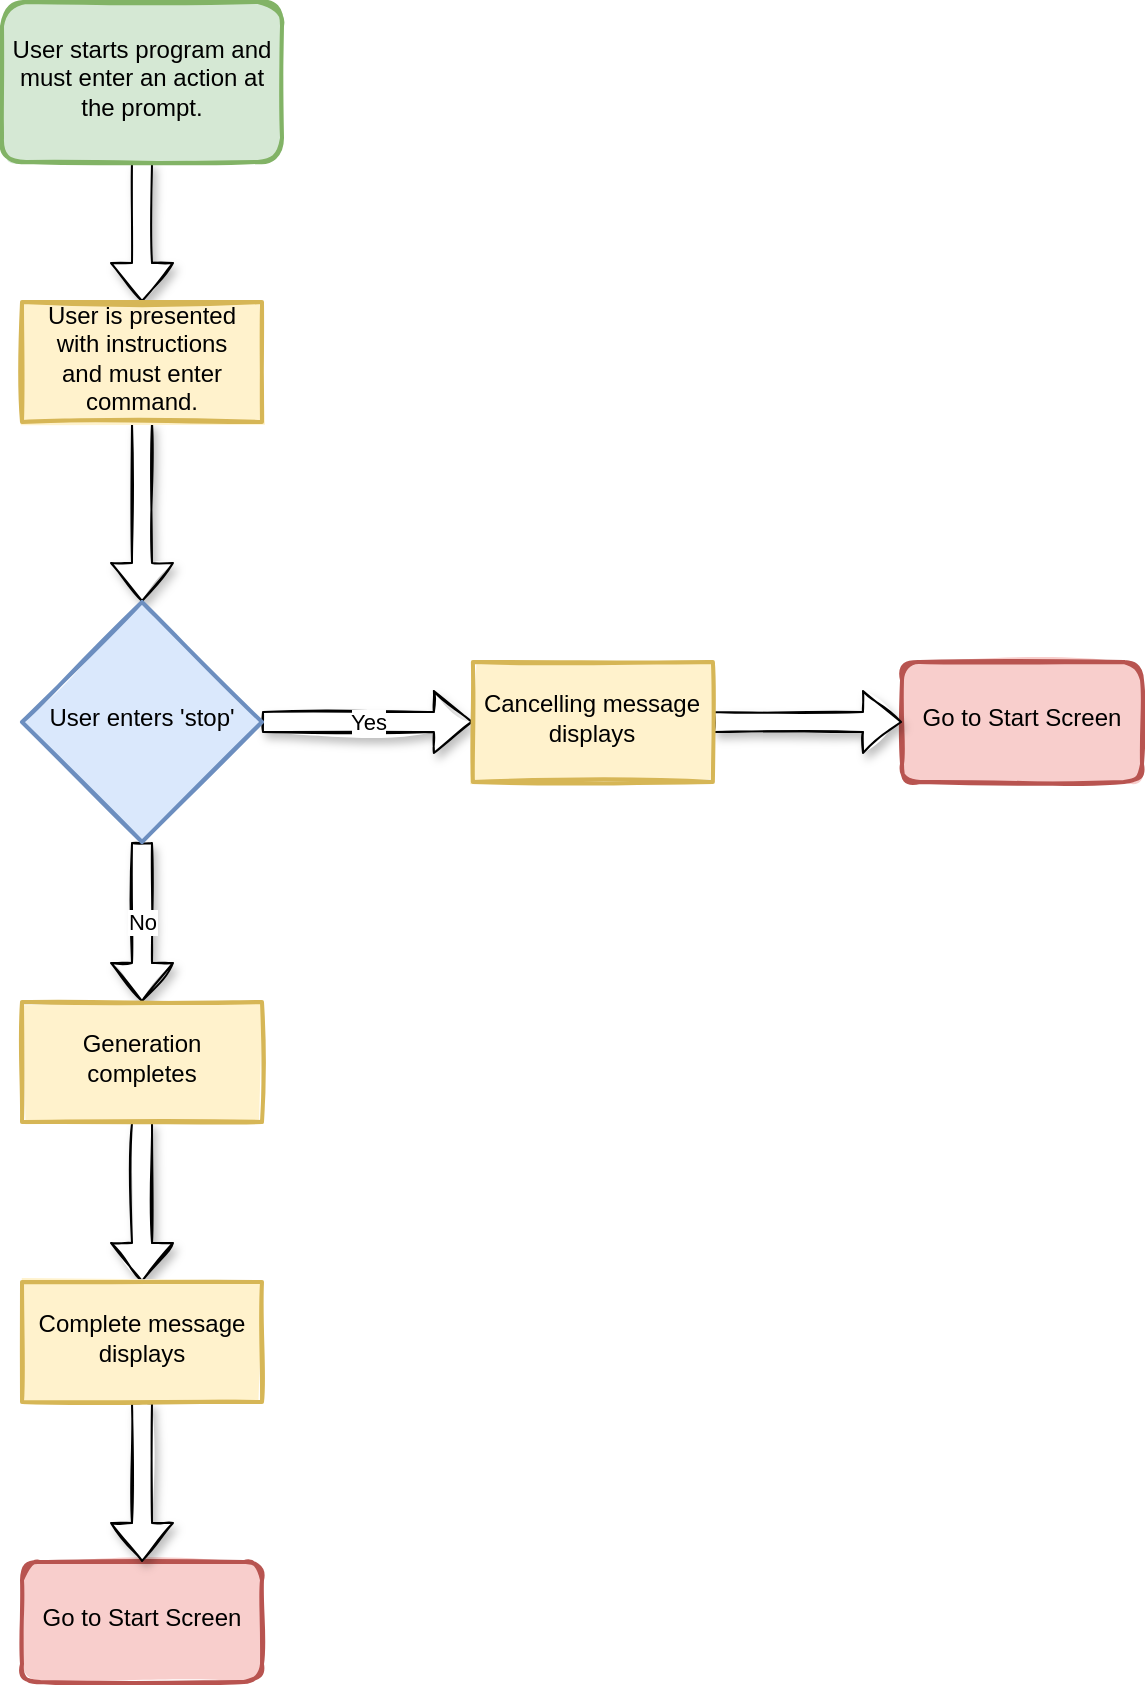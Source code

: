 <mxfile version="15.9.6" type="github">
  <diagram id="C5RBs43oDa-KdzZeNtuy" name="Page-1">
    <mxGraphModel dx="870" dy="1795" grid="1" gridSize="10" guides="1" tooltips="1" connect="1" arrows="1" fold="1" page="1" pageScale="1" pageWidth="827" pageHeight="1169" math="0" shadow="0">
      <root>
        <mxCell id="WIyWlLk6GJQsqaUBKTNV-0" />
        <mxCell id="WIyWlLk6GJQsqaUBKTNV-1" parent="WIyWlLk6GJQsqaUBKTNV-0" />
        <mxCell id="L5e1cLYehbOBK374T9Pf-0" style="edgeStyle=orthogonalEdgeStyle;rounded=0;orthogonalLoop=1;jettySize=auto;html=1;exitX=0.5;exitY=1;exitDx=0;exitDy=0;entryX=0.5;entryY=0;entryDx=0;entryDy=0;sketch=1;strokeWidth=1;shadow=1;fillColor=default;shape=flexArrow;" edge="1" parent="WIyWlLk6GJQsqaUBKTNV-1" source="L5e1cLYehbOBK374T9Pf-7" target="L5e1cLYehbOBK374T9Pf-3">
          <mxGeometry relative="1" as="geometry">
            <mxPoint x="5.44" y="250" as="sourcePoint" />
          </mxGeometry>
        </mxCell>
        <mxCell id="L5e1cLYehbOBK374T9Pf-1" value="Yes" style="edgeStyle=orthogonalEdgeStyle;rounded=0;orthogonalLoop=1;jettySize=auto;html=1;exitX=1;exitY=0.5;exitDx=0;exitDy=0;entryX=0;entryY=0.5;entryDx=0;entryDy=0;sketch=1;strokeWidth=1;shadow=1;fillColor=default;shape=flexArrow;" edge="1" parent="WIyWlLk6GJQsqaUBKTNV-1" source="L5e1cLYehbOBK374T9Pf-3" target="L5e1cLYehbOBK374T9Pf-10">
          <mxGeometry relative="1" as="geometry" />
        </mxCell>
        <mxCell id="L5e1cLYehbOBK374T9Pf-2" value="No" style="edgeStyle=orthogonalEdgeStyle;rounded=0;orthogonalLoop=1;jettySize=auto;html=1;exitX=0.5;exitY=1;exitDx=0;exitDy=0;entryX=0.5;entryY=0;entryDx=0;entryDy=0;sketch=1;strokeWidth=1;shadow=1;fillColor=default;shape=flexArrow;" edge="1" parent="WIyWlLk6GJQsqaUBKTNV-1" source="L5e1cLYehbOBK374T9Pf-3" target="L5e1cLYehbOBK374T9Pf-12">
          <mxGeometry relative="1" as="geometry">
            <mxPoint x="80" y="500" as="targetPoint" />
          </mxGeometry>
        </mxCell>
        <mxCell id="L5e1cLYehbOBK374T9Pf-3" value="User enters &#39;stop&#39;" style="rhombus;whiteSpace=wrap;html=1;shadow=0;fontFamily=Helvetica;fontSize=12;align=center;strokeWidth=2;spacing=6;spacingTop=-4;fillColor=#dae8fc;strokeColor=#6c8ebf;sketch=1;fillStyle=solid;" vertex="1" parent="WIyWlLk6GJQsqaUBKTNV-1">
          <mxGeometry x="20" y="300" width="120" height="120" as="geometry" />
        </mxCell>
        <mxCell id="L5e1cLYehbOBK374T9Pf-4" value="Go to Start Screen" style="rounded=1;whiteSpace=wrap;html=1;fontSize=12;glass=0;strokeWidth=2;shadow=0;fillColor=#f8cecc;strokeColor=#b85450;spacing=6;spacingTop=-4;sketch=1;fillStyle=solid;" vertex="1" parent="WIyWlLk6GJQsqaUBKTNV-1">
          <mxGeometry x="460" y="330" width="120" height="60" as="geometry" />
        </mxCell>
        <mxCell id="L5e1cLYehbOBK374T9Pf-5" style="edgeStyle=orthogonalEdgeStyle;rounded=0;orthogonalLoop=1;jettySize=auto;html=1;exitX=0.5;exitY=1;exitDx=0;exitDy=0;entryX=0.5;entryY=0;entryDx=0;entryDy=0;sketch=1;strokeWidth=1;shadow=1;fillColor=default;shape=flexArrow;" edge="1" parent="WIyWlLk6GJQsqaUBKTNV-1" source="L5e1cLYehbOBK374T9Pf-6" target="L5e1cLYehbOBK374T9Pf-7">
          <mxGeometry relative="1" as="geometry" />
        </mxCell>
        <mxCell id="L5e1cLYehbOBK374T9Pf-6" value="User starts program and must enter an action at the prompt." style="rounded=1;whiteSpace=wrap;html=1;fontSize=12;glass=0;strokeWidth=2;shadow=0;fillColor=#d5e8d4;strokeColor=#82b366;spacing=6;spacingTop=-4;sketch=1;fillStyle=solid;" vertex="1" parent="WIyWlLk6GJQsqaUBKTNV-1">
          <mxGeometry x="10" width="140" height="80" as="geometry" />
        </mxCell>
        <mxCell id="L5e1cLYehbOBK374T9Pf-7" value="User is presented with instructions &lt;br&gt;and must enter command." style="rounded=0;whiteSpace=wrap;html=1;fillColor=#fff2cc;strokeColor=#d6b656;shadow=0;strokeWidth=2;spacing=6;spacingTop=-4;sketch=1;fillStyle=solid;" vertex="1" parent="WIyWlLk6GJQsqaUBKTNV-1">
          <mxGeometry x="20" y="150" width="120" height="60" as="geometry" />
        </mxCell>
        <mxCell id="L5e1cLYehbOBK374T9Pf-8" value="Go to Start Screen" style="rounded=1;whiteSpace=wrap;html=1;fontSize=12;glass=0;strokeWidth=2;shadow=0;fillColor=#f8cecc;strokeColor=#b85450;spacing=6;spacingTop=-4;sketch=1;fillStyle=solid;" vertex="1" parent="WIyWlLk6GJQsqaUBKTNV-1">
          <mxGeometry x="20.0" y="780" width="120" height="60" as="geometry" />
        </mxCell>
        <mxCell id="L5e1cLYehbOBK374T9Pf-9" style="edgeStyle=orthogonalEdgeStyle;rounded=0;orthogonalLoop=1;jettySize=auto;html=1;exitX=1;exitY=0.5;exitDx=0;exitDy=0;entryX=0;entryY=0.5;entryDx=0;entryDy=0;sketch=1;strokeWidth=1;shadow=1;fillColor=default;shape=flexArrow;" edge="1" parent="WIyWlLk6GJQsqaUBKTNV-1" source="L5e1cLYehbOBK374T9Pf-10" target="L5e1cLYehbOBK374T9Pf-4">
          <mxGeometry relative="1" as="geometry" />
        </mxCell>
        <mxCell id="L5e1cLYehbOBK374T9Pf-10" value="Cancelling message displays" style="rounded=0;whiteSpace=wrap;html=1;fillColor=#fff2cc;strokeColor=#d6b656;shadow=0;strokeWidth=2;spacing=6;spacingTop=-4;sketch=1;fillStyle=solid;" vertex="1" parent="WIyWlLk6GJQsqaUBKTNV-1">
          <mxGeometry x="245.44" y="330" width="120" height="60" as="geometry" />
        </mxCell>
        <mxCell id="L5e1cLYehbOBK374T9Pf-11" style="edgeStyle=orthogonalEdgeStyle;shape=flexArrow;rounded=0;sketch=1;orthogonalLoop=1;jettySize=auto;html=1;exitX=0.5;exitY=1;exitDx=0;exitDy=0;entryX=0.5;entryY=0;entryDx=0;entryDy=0;shadow=1;labelBackgroundColor=default;fontFamily=Helvetica;fontSize=11;fontColor=default;endArrow=classic;strokeColor=default;strokeWidth=1;fillColor=default;" edge="1" parent="WIyWlLk6GJQsqaUBKTNV-1" source="L5e1cLYehbOBK374T9Pf-12" target="L5e1cLYehbOBK374T9Pf-14">
          <mxGeometry relative="1" as="geometry" />
        </mxCell>
        <mxCell id="L5e1cLYehbOBK374T9Pf-12" value="Generation completes" style="rounded=0;whiteSpace=wrap;html=1;fillColor=#fff2cc;strokeColor=#d6b656;shadow=0;strokeWidth=2;spacing=6;spacingTop=-4;sketch=1;fillStyle=solid;" vertex="1" parent="WIyWlLk6GJQsqaUBKTNV-1">
          <mxGeometry x="20" y="500" width="120" height="60" as="geometry" />
        </mxCell>
        <mxCell id="L5e1cLYehbOBK374T9Pf-13" style="edgeStyle=orthogonalEdgeStyle;shape=flexArrow;rounded=0;sketch=1;orthogonalLoop=1;jettySize=auto;html=1;exitX=0.5;exitY=1;exitDx=0;exitDy=0;entryX=0.5;entryY=0;entryDx=0;entryDy=0;shadow=1;labelBackgroundColor=default;fontFamily=Helvetica;fontSize=11;fontColor=default;endArrow=classic;strokeColor=default;strokeWidth=1;fillColor=default;" edge="1" parent="WIyWlLk6GJQsqaUBKTNV-1" source="L5e1cLYehbOBK374T9Pf-14" target="L5e1cLYehbOBK374T9Pf-8">
          <mxGeometry relative="1" as="geometry" />
        </mxCell>
        <mxCell id="L5e1cLYehbOBK374T9Pf-14" value="Complete message displays" style="rounded=0;whiteSpace=wrap;html=1;fillColor=#fff2cc;strokeColor=#d6b656;shadow=0;strokeWidth=2;spacing=6;spacingTop=-4;sketch=1;fillStyle=solid;" vertex="1" parent="WIyWlLk6GJQsqaUBKTNV-1">
          <mxGeometry x="20" y="640" width="120" height="60" as="geometry" />
        </mxCell>
      </root>
    </mxGraphModel>
  </diagram>
</mxfile>
